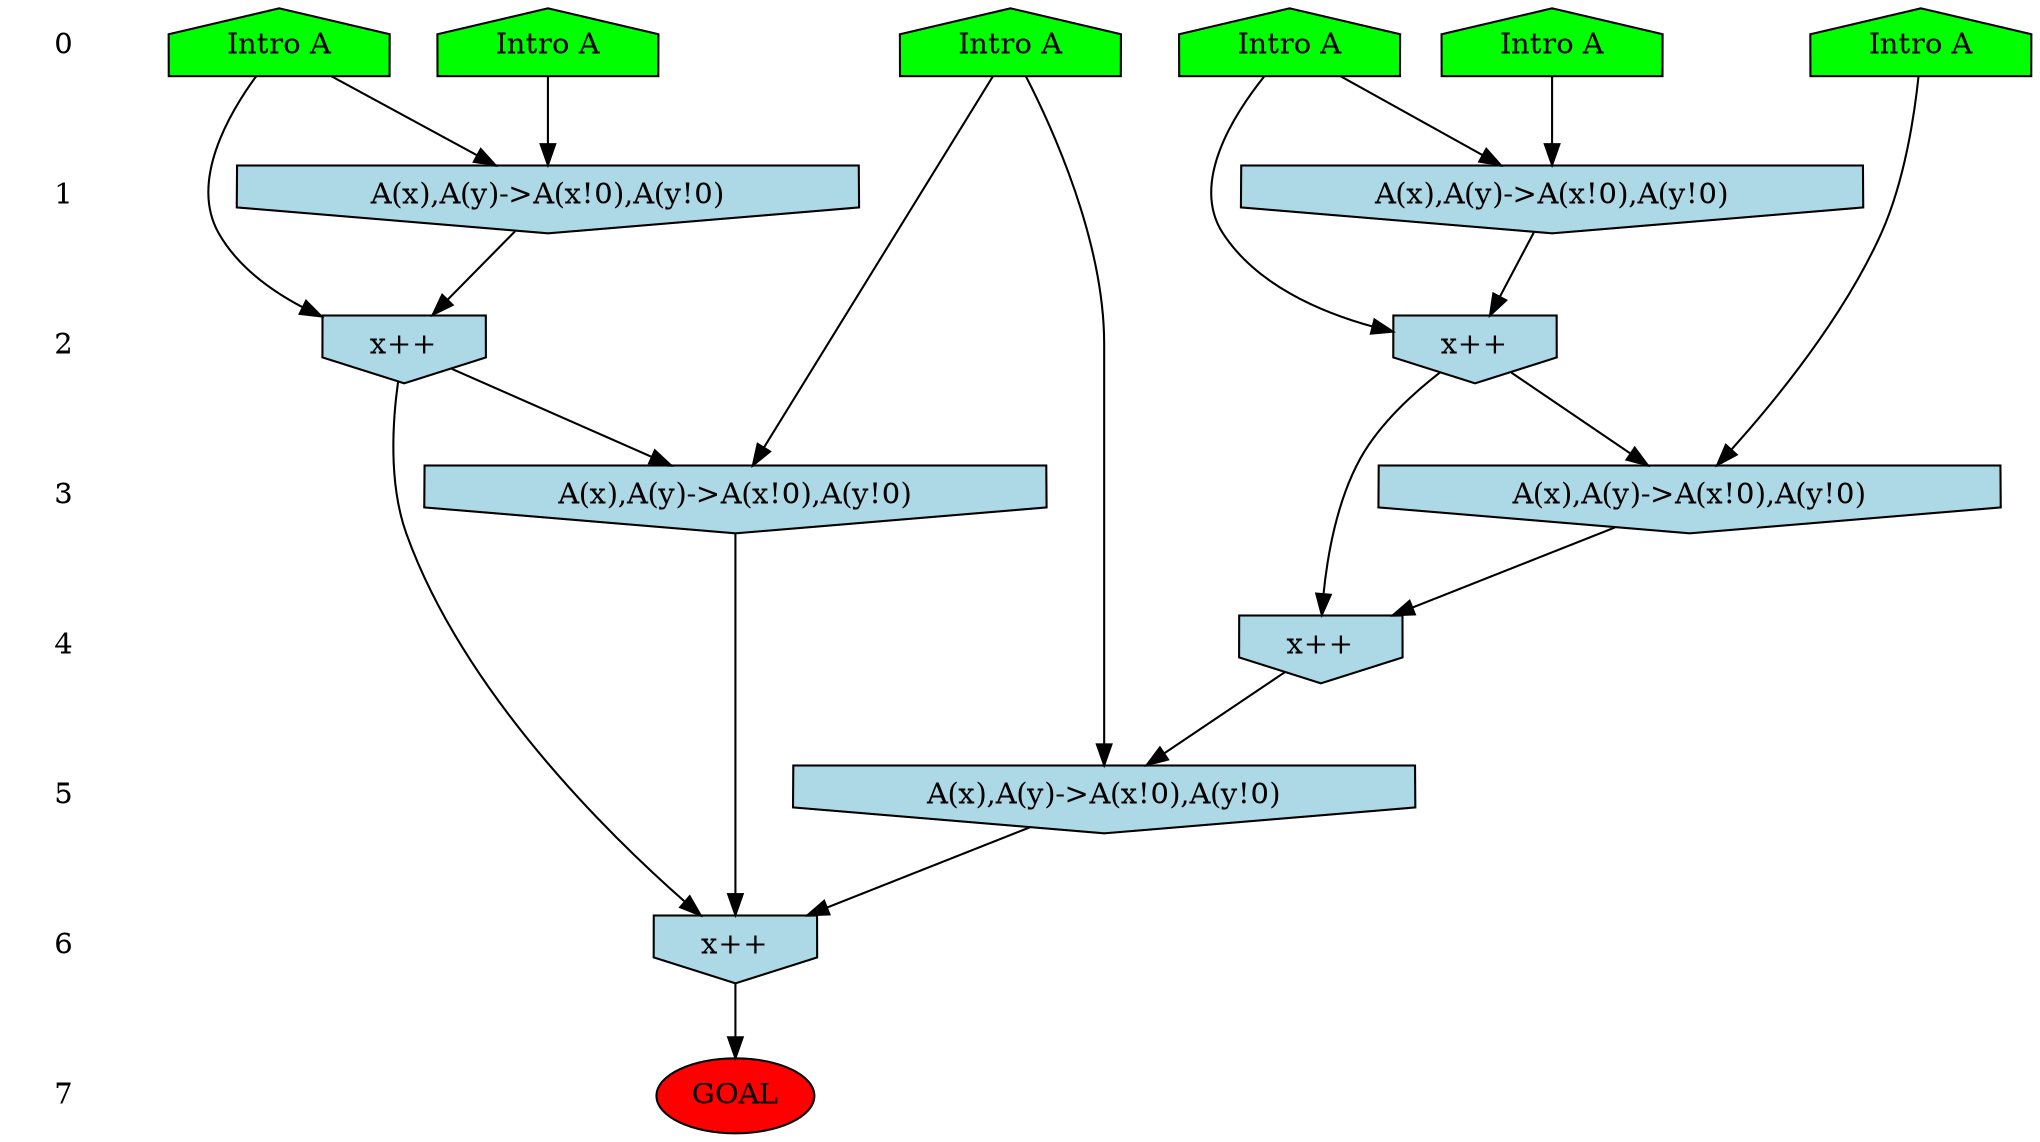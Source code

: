 /* Compression of 1 causal flows obtained in average at 1.579881E+00 t.u */
/* Compressed causal flows were: [410] */
digraph G{
 ranksep=.5 ; 
{ rank = same ; "0" [shape=plaintext] ; node_1 [label ="Intro A", shape=house, style=filled, fillcolor=green] ;
node_2 [label ="Intro A", shape=house, style=filled, fillcolor=green] ;
node_3 [label ="Intro A", shape=house, style=filled, fillcolor=green] ;
node_4 [label ="Intro A", shape=house, style=filled, fillcolor=green] ;
node_5 [label ="Intro A", shape=house, style=filled, fillcolor=green] ;
node_6 [label ="Intro A", shape=house, style=filled, fillcolor=green] ;
}
{ rank = same ; "1" [shape=plaintext] ; node_7 [label="A(x),A(y)->A(x!0),A(y!0)", shape=invhouse, style=filled, fillcolor = lightblue] ;
node_11 [label="A(x),A(y)->A(x!0),A(y!0)", shape=invhouse, style=filled, fillcolor = lightblue] ;
}
{ rank = same ; "2" [shape=plaintext] ; node_8 [label="x++", shape=invhouse, style=filled, fillcolor = lightblue] ;
node_12 [label="x++", shape=invhouse, style=filled, fillcolor = lightblue] ;
}
{ rank = same ; "3" [shape=plaintext] ; node_9 [label="A(x),A(y)->A(x!0),A(y!0)", shape=invhouse, style=filled, fillcolor = lightblue] ;
node_13 [label="A(x),A(y)->A(x!0),A(y!0)", shape=invhouse, style=filled, fillcolor = lightblue] ;
}
{ rank = same ; "4" [shape=plaintext] ; node_10 [label="x++", shape=invhouse, style=filled, fillcolor = lightblue] ;
}
{ rank = same ; "5" [shape=plaintext] ; node_14 [label="A(x),A(y)->A(x!0),A(y!0)", shape=invhouse, style=filled, fillcolor = lightblue] ;
}
{ rank = same ; "6" [shape=plaintext] ; node_15 [label="x++", shape=invhouse, style=filled, fillcolor = lightblue] ;
}
{ rank = same ; "7" [shape=plaintext] ; node_16 [label ="GOAL", style=filled, fillcolor=red] ;
}
"0" -> "1" [style="invis"]; 
"1" -> "2" [style="invis"]; 
"2" -> "3" [style="invis"]; 
"3" -> "4" [style="invis"]; 
"4" -> "5" [style="invis"]; 
"5" -> "6" [style="invis"]; 
"6" -> "7" [style="invis"]; 
node_5 -> node_7
node_6 -> node_7
node_6 -> node_8
node_7 -> node_8
node_4 -> node_9
node_8 -> node_9
node_8 -> node_10
node_9 -> node_10
node_1 -> node_11
node_2 -> node_11
node_1 -> node_12
node_11 -> node_12
node_3 -> node_13
node_12 -> node_13
node_3 -> node_14
node_10 -> node_14
node_12 -> node_15
node_13 -> node_15
node_14 -> node_15
node_15 -> node_16
}
/*
 Dot generation time: 0.000000
*/